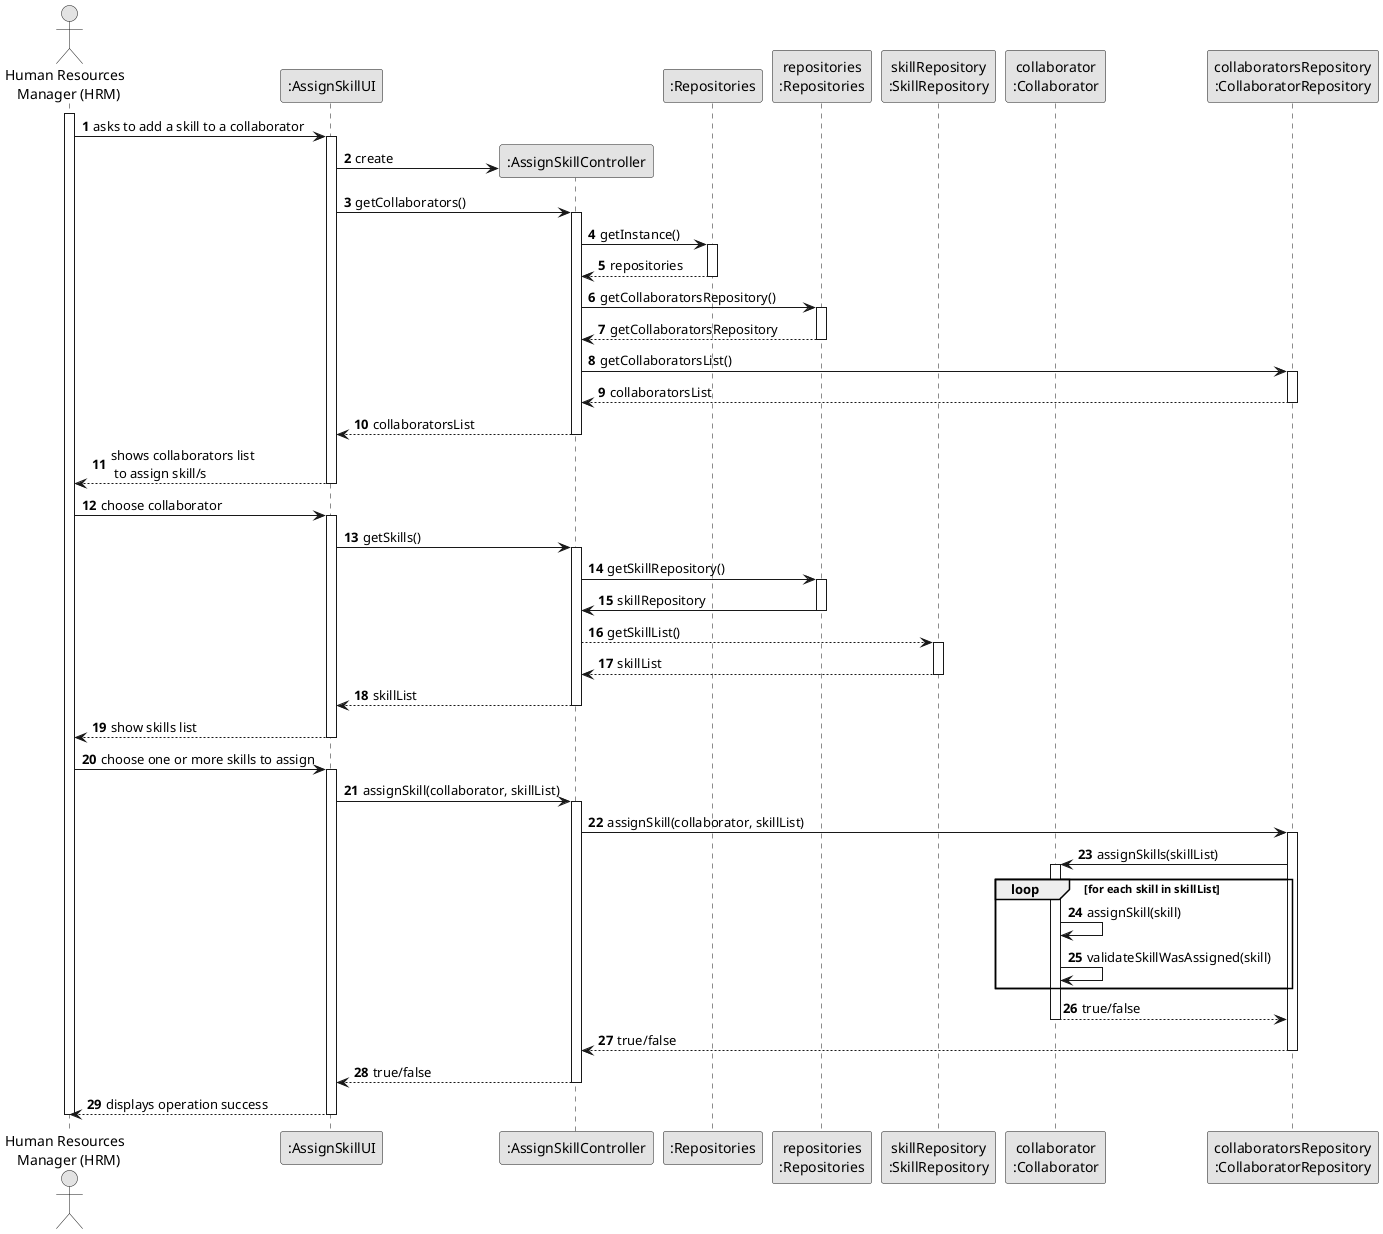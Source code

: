 @startuml
skinparam monochrome true
skinparam packageStyle rectangle
skinparam shadowing false

autonumber

'hide footbox
actor "Human Resources \n Manager (HRM)" as HRM
participant ":AssignSkillUI" as UI
participant ":AssignSkillController" as CTRL
participant ":Repositories" as RepositorySingleton
participant "repositories\n:Repositories" as PLAT
participant "skillRepository\n:SkillRepository" as SkillRepository
participant "collaborator\n:Collaborator" as COLLAB
participant "collaboratorsRepository\n:CollaboratorRepository" as CR

activate HRM

        HRM -> UI : asks to add a skill to a collaborator

        activate UI


            UI -> CTRL** : create

            UI -> CTRL : getCollaborators()
            activate CTRL


                    CTRL -> RepositorySingleton: getInstance()
                    activate RepositorySingleton

                    RepositorySingleton --> CTRL: repositories
                    deactivate RepositorySingleton

                    CTRL -> PLAT: getCollaboratorsRepository()
                    activate PLAT

                        PLAT --> CTRL: getCollaboratorsRepository
                    deactivate PLAT

                CTRL -> CR: getCollaboratorsList()
                activate CR

                CR --> CTRL: collaboratorsList
                deactivate CR

                CTRL --> UI : collaboratorsList
            deactivate CTRL

            UI --> HRM : shows collaborators list\n to assign skill/s
        deactivate UI

    HRM -> UI : choose collaborator
    activate UI

   UI -> CTRL : getSkills()
           activate CTRL

         CTRL -> PLAT : getSkillRepository()
         activate PLAT

         PLAT -> CTRL : skillRepository
         deactivate PLAT

         CTRL --> SkillRepository : getSkillList()
         activate SkillRepository

         SkillRepository --> CTRL: skillList
         deactivate SkillRepository

         CTRL --> UI : skillList
         deactivate CTRL

         UI --> HRM : show skills list
         deactivate UI

         HRM -> UI : choose one or more skills to assign
         activate UI

         UI -> CTRL : assignSkill(collaborator, skillList)
         activate CTRL

         CTRL -> CR : assignSkill(collaborator, skillList)
         activate CR

         CR -> COLLAB : assignSkills(skillList)
         activate COLLAB

         loop for each skill in skillList
         COLLAB -> COLLAB :assignSkill(skill)

         COLLAB -> COLLAB :validateSkillWasAssigned(skill)
         end

         COLLAB --> CR : true/false
         deactivate COLLAB

         CR --> CTRL : true/false
         deactivate CR

         CTRL --> UI : true/false
         deactivate CTRL

         UI --> HRM : displays operation success
         deactivate UI

         deactivate HRM

 @enduml